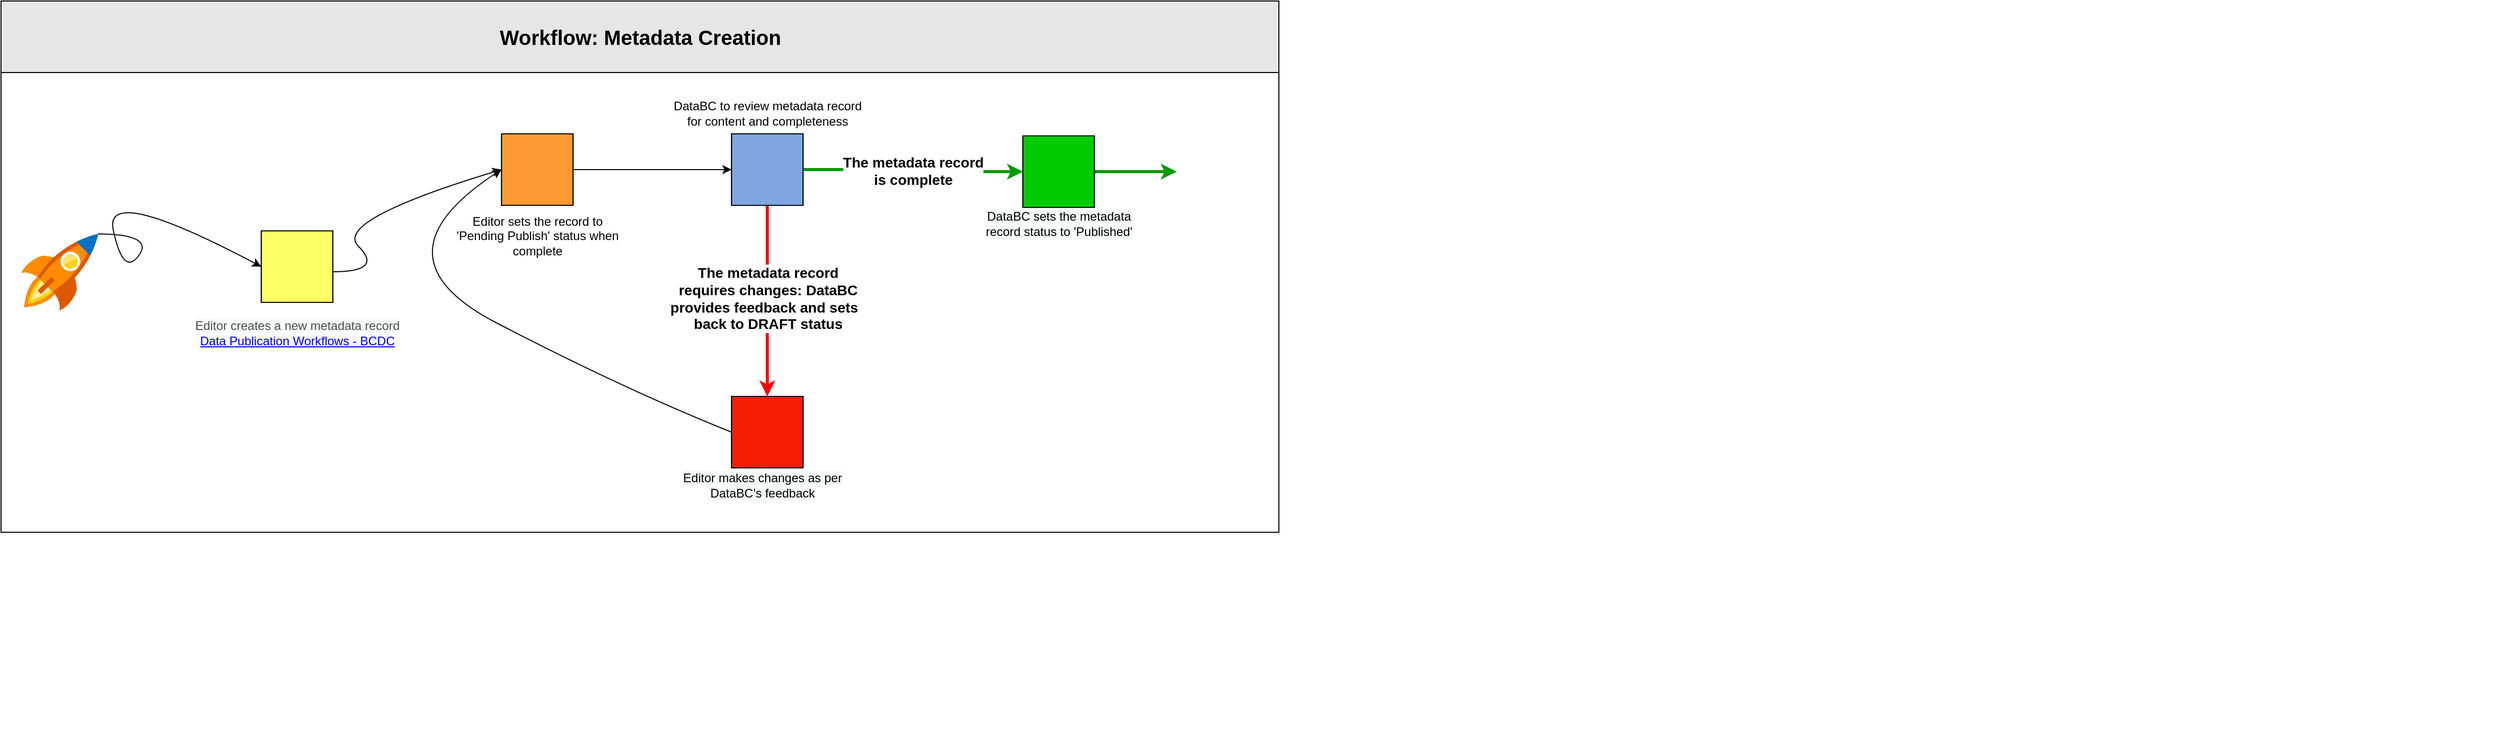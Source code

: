 <mxfile version="13.8.0" type="github">
  <diagram name="Page-1" id="74e2e168-ea6b-b213-b513-2b3c1d86103e">
    <mxGraphModel dx="3162" dy="1122" grid="1" gridSize="10" guides="1" tooltips="1" connect="1" arrows="1" fold="1" page="1" pageScale="1" pageWidth="1100" pageHeight="850" background="#ffffff" math="0" shadow="0">
      <root>
        <mxCell id="0" />
        <mxCell id="1" parent="0" />
        <mxCell id="77e6c97f196da883-1" value="Workflow: Metadata Creation" style="swimlane;html=1;childLayout=stackLayout;startSize=70;rounded=0;shadow=0;labelBackgroundColor=none;strokeWidth=1;fontFamily=Helvetica;fontSize=20;align=center;fillColor=#E6E6E6;" parent="1" vertex="1">
          <mxGeometry x="-1080" y="20" width="1250" height="520" as="geometry" />
        </mxCell>
        <mxCell id="77e6c97f196da883-2" value="" style="swimlane;html=1;startSize=0;whiteSpace=wrap;" parent="77e6c97f196da883-1" vertex="1">
          <mxGeometry y="70" width="1250" height="450" as="geometry" />
        </mxCell>
        <mxCell id="BV2q5p9ctBvcztRm7qWQ-21" style="edgeStyle=orthogonalEdgeStyle;rounded=0;orthogonalLoop=1;jettySize=auto;html=1;exitX=0.5;exitY=1;exitDx=0;exitDy=0;fontFamily=Helvetica;fontSize=13;fontStyle=1" parent="77e6c97f196da883-2" edge="1">
          <mxGeometry relative="1" as="geometry">
            <mxPoint x="2435" y="659.14" as="sourcePoint" />
            <mxPoint x="2435" y="659.14" as="targetPoint" />
          </mxGeometry>
        </mxCell>
        <mxCell id="BV2q5p9ctBvcztRm7qWQ-54" style="edgeStyle=orthogonalEdgeStyle;rounded=0;orthogonalLoop=1;jettySize=auto;html=1;exitX=1;exitY=0.5;exitDx=0;exitDy=0;entryX=0;entryY=0.5;entryDx=0;entryDy=0;strokeColor=#000000;strokeWidth=1;fontFamily=Helvetica;fontSize=12;" parent="77e6c97f196da883-2" source="yuCJJcEnIpWc-Spo3y3i-15" target="yuCJJcEnIpWc-Spo3y3i-16" edge="1">
          <mxGeometry relative="1" as="geometry">
            <mxPoint x="659.57" y="80" as="sourcePoint" />
          </mxGeometry>
        </mxCell>
        <mxCell id="BV2q5p9ctBvcztRm7qWQ-56" style="edgeStyle=orthogonalEdgeStyle;rounded=0;orthogonalLoop=1;jettySize=auto;html=1;exitX=0.5;exitY=1;exitDx=0;exitDy=0;strokeWidth=3;fontFamily=Helvetica;fontSize=12;strokeColor=#FF0000;" parent="77e6c97f196da883-2" source="yuCJJcEnIpWc-Spo3y3i-16" target="yuCJJcEnIpWc-Spo3y3i-18" edge="1">
          <mxGeometry relative="1" as="geometry">
            <Array as="points" />
            <mxPoint x="819.57" y="420" as="targetPoint" />
          </mxGeometry>
        </mxCell>
        <mxCell id="BV2q5p9ctBvcztRm7qWQ-60" value="&lt;b&gt;&lt;font style=&quot;font-size: 14px&quot;&gt;The metadata record &lt;br&gt;requires changes: DataBC &lt;br&gt;provides feedback and sets&amp;nbsp;&amp;nbsp;&lt;br&gt;back to DRAFT status&lt;/font&gt;&lt;/b&gt;" style="edgeLabel;html=1;align=center;verticalAlign=middle;resizable=0;points=[];fontSize=12;fontFamily=Helvetica;" parent="BV2q5p9ctBvcztRm7qWQ-56" vertex="1" connectable="0">
          <mxGeometry x="-0.322" y="-2" relative="1" as="geometry">
            <mxPoint x="2" y="27" as="offset" />
          </mxGeometry>
        </mxCell>
        <mxCell id="BV2q5p9ctBvcztRm7qWQ-67" value="" style="edgeStyle=orthogonalEdgeStyle;rounded=0;orthogonalLoop=1;jettySize=auto;html=1;exitX=1;exitY=0.5;exitDx=0;exitDy=0;entryX=0;entryY=0.5;entryDx=0;entryDy=0;strokeWidth=3;fontFamily=Helvetica;fontSize=14;strokeColor=#009900;" parent="77e6c97f196da883-2" source="yuCJJcEnIpWc-Spo3y3i-17" target="yuCJJcEnIpWc-Spo3y3i-24" edge="1">
          <mxGeometry relative="1" as="geometry">
            <Array as="points" />
          </mxGeometry>
        </mxCell>
        <mxCell id="yuCJJcEnIpWc-Spo3y3i-22" value="" style="curved=1;endArrow=classic;html=1;fontColor=#4D4D4D;entryX=0;entryY=0.5;entryDx=0;entryDy=0;" parent="77e6c97f196da883-2" target="yuCJJcEnIpWc-Spo3y3i-15" edge="1">
          <mxGeometry width="50" height="50" relative="1" as="geometry">
            <mxPoint x="324.57" y="195" as="sourcePoint" />
            <mxPoint x="374.57" y="145" as="targetPoint" />
            <Array as="points">
              <mxPoint x="374.57" y="195" />
              <mxPoint x="324.57" y="145" />
            </Array>
          </mxGeometry>
        </mxCell>
        <mxCell id="yuCJJcEnIpWc-Spo3y3i-28" value="" style="curved=1;endArrow=classic;html=1;fontColor=#4D4D4D;exitX=0;exitY=0.5;exitDx=0;exitDy=0;entryX=0;entryY=0.5;entryDx=0;entryDy=0;" parent="77e6c97f196da883-2" source="yuCJJcEnIpWc-Spo3y3i-18" target="yuCJJcEnIpWc-Spo3y3i-15" edge="1">
          <mxGeometry width="50" height="50" relative="1" as="geometry">
            <mxPoint x="559.57" y="310" as="sourcePoint" />
            <mxPoint x="609.57" y="260" as="targetPoint" />
            <Array as="points">
              <mxPoint x="609.57" y="310" />
              <mxPoint x="359.57" y="180" />
            </Array>
          </mxGeometry>
        </mxCell>
        <mxCell id="yuCJJcEnIpWc-Spo3y3i-26" value="&lt;b&gt;The metadata record &lt;br&gt;is complete&lt;/b&gt;" style="edgeStyle=orthogonalEdgeStyle;rounded=0;orthogonalLoop=1;jettySize=auto;html=1;exitX=1;exitY=0.5;exitDx=0;exitDy=0;entryX=0;entryY=0.5;entryDx=0;entryDy=0;strokeWidth=3;fontFamily=Helvetica;fontSize=14;strokeColor=#009900;" parent="77e6c97f196da883-2" source="yuCJJcEnIpWc-Spo3y3i-16" target="yuCJJcEnIpWc-Spo3y3i-17" edge="1">
          <mxGeometry relative="1" as="geometry">
            <mxPoint x="-255.43" y="205" as="sourcePoint" />
            <mxPoint x="289.57" y="249" as="targetPoint" />
          </mxGeometry>
        </mxCell>
        <mxCell id="yuCJJcEnIpWc-Spo3y3i-11" value="" style="curved=1;endArrow=classic;html=1;fontColor=#4D4D4D;entryX=0;entryY=0.5;entryDx=0;entryDy=0;exitX=1;exitY=0;exitDx=0;exitDy=0;exitPerimeter=0;" parent="77e6c97f196da883-2" source="yuCJJcEnIpWc-Spo3y3i-1" target="yuCJJcEnIpWc-Spo3y3i-14" edge="1">
          <mxGeometry width="50" height="50" relative="1" as="geometry">
            <mxPoint x="100.0" y="158.22" as="sourcePoint" />
            <mxPoint x="150.0" y="108.22" as="targetPoint" />
            <Array as="points">
              <mxPoint x="150.0" y="158.22" />
              <mxPoint x="119.57" y="200" />
              <mxPoint x="100.0" y="108.22" />
            </Array>
          </mxGeometry>
        </mxCell>
        <mxCell id="yuCJJcEnIpWc-Spo3y3i-1" value="" style="aspect=fixed;html=1;points=[];align=center;image;fontSize=12;image=img/lib/mscae/Quick_Start_Center.svg;" parent="77e6c97f196da883-2" vertex="1">
          <mxGeometry x="20" y="158" width="75" height="75" as="geometry" />
        </mxCell>
        <mxCell id="yuCJJcEnIpWc-Spo3y3i-35" value="" style="group" parent="77e6c97f196da883-2" vertex="1" connectable="0">
          <mxGeometry x="954.57" y="62" width="160" height="96" as="geometry" />
        </mxCell>
        <mxCell id="yuCJJcEnIpWc-Spo3y3i-17" value="" style="shape=image;html=1;verticalAlign=top;verticalLabelPosition=bottom;labelBackgroundColor=#ffffff;imageAspect=0;aspect=fixed;image=https://cdn0.iconfinder.com/data/icons/customicondesignoffice5/128/catalog.png;fillColor=#00994D;fontColor=#4D4D4D;imageBorder=#000000;imageBackground=#00CC00;perimeterSpacing=0;" parent="yuCJJcEnIpWc-Spo3y3i-35" vertex="1">
          <mxGeometry x="45" width="70" height="70" as="geometry" />
        </mxCell>
        <mxCell id="yuCJJcEnIpWc-Spo3y3i-25" value="&#xa;&#xa;&lt;span style=&quot;color: rgb(0, 0, 0); font-family: helvetica; font-size: 12px; font-style: normal; font-weight: 400; letter-spacing: normal; text-align: center; text-indent: 0px; text-transform: none; word-spacing: 0px; background-color: rgb(248, 249, 250); display: inline; float: none;&quot;&gt;DataBC sets the metadata record status to &#39;Published&#39;&lt;/span&gt;&#xa;&#xa;" style="text;html=1;strokeColor=none;fillColor=none;align=center;verticalAlign=middle;whiteSpace=wrap;rounded=0;fontColor=#4D4D4D;" parent="yuCJJcEnIpWc-Spo3y3i-35" vertex="1">
          <mxGeometry y="76" width="160" height="20" as="geometry" />
        </mxCell>
        <mxCell id="yuCJJcEnIpWc-Spo3y3i-34" value="" style="group" parent="77e6c97f196da883-2" vertex="1" connectable="0">
          <mxGeometry x="644.57" y="317" width="200" height="97" as="geometry" />
        </mxCell>
        <mxCell id="yuCJJcEnIpWc-Spo3y3i-18" value="" style="shape=image;html=1;verticalAlign=top;verticalLabelPosition=bottom;labelBackgroundColor=#ffffff;imageAspect=0;aspect=fixed;image=https://cdn0.iconfinder.com/data/icons/customicondesignoffice5/128/catalog.png;fillColor=#00994D;fontColor=#4D4D4D;imageBorder=#000000;perimeterSpacing=0;imageBackground=#F51D05;" parent="yuCJJcEnIpWc-Spo3y3i-34" vertex="1">
          <mxGeometry x="70" width="70" height="70" as="geometry" />
        </mxCell>
        <mxCell id="yuCJJcEnIpWc-Spo3y3i-27" value="&#xa;&#xa;&lt;span style=&quot;color: rgb(0, 0, 0); font-family: helvetica; font-size: 12px; font-style: normal; font-weight: 400; letter-spacing: normal; text-align: center; text-indent: 0px; text-transform: none; word-spacing: 0px; background-color: rgb(248, 249, 250); display: inline; float: none;&quot;&gt;Editor makes changes as per DataBC&#39;s feedback&lt;/span&gt;&#xa;&#xa;" style="text;html=1;strokeColor=none;fillColor=none;align=center;verticalAlign=middle;whiteSpace=wrap;rounded=0;fontColor=#4D4D4D;" parent="yuCJJcEnIpWc-Spo3y3i-34" vertex="1">
          <mxGeometry y="77" width="200" height="20" as="geometry" />
        </mxCell>
        <mxCell id="yuCJJcEnIpWc-Spo3y3i-33" value="" style="group" parent="77e6c97f196da883-2" vertex="1" connectable="0">
          <mxGeometry x="654.57" y="30" width="190" height="100" as="geometry" />
        </mxCell>
        <mxCell id="yuCJJcEnIpWc-Spo3y3i-16" value="" style="shape=image;html=1;verticalAlign=top;verticalLabelPosition=bottom;labelBackgroundColor=#ffffff;imageAspect=0;aspect=fixed;image=https://cdn0.iconfinder.com/data/icons/customicondesignoffice5/128/catalog.png;fillColor=#00994D;fontColor=#4D4D4D;imageBorder=#000000;imageBackground=#7EA6E0;" parent="yuCJJcEnIpWc-Spo3y3i-33" vertex="1">
          <mxGeometry x="60" y="30" width="70" height="70" as="geometry" />
        </mxCell>
        <mxCell id="yuCJJcEnIpWc-Spo3y3i-23" value="&lt;span style=&quot;color: rgb(0 , 0 , 0)&quot;&gt;DataBC to review metadata record for content and completeness&lt;/span&gt;" style="text;html=1;strokeColor=none;fillColor=none;align=center;verticalAlign=middle;whiteSpace=wrap;rounded=0;fontColor=#4D4D4D;" parent="yuCJJcEnIpWc-Spo3y3i-33" vertex="1">
          <mxGeometry width="190" height="20" as="geometry" />
        </mxCell>
        <mxCell id="yuCJJcEnIpWc-Spo3y3i-32" value="" style="group" parent="77e6c97f196da883-2" vertex="1" connectable="0">
          <mxGeometry x="439.57" y="60" width="170" height="110" as="geometry" />
        </mxCell>
        <mxCell id="yuCJJcEnIpWc-Spo3y3i-15" value="" style="shape=image;html=1;verticalAlign=top;verticalLabelPosition=bottom;labelBackgroundColor=#ffffff;imageAspect=0;aspect=fixed;image=https://cdn0.iconfinder.com/data/icons/customicondesignoffice5/128/catalog.png;fillColor=#00994D;fontColor=#4D4D4D;imageBorder=#000000;imageBackground=#FF9933;" parent="yuCJJcEnIpWc-Spo3y3i-32" vertex="1">
          <mxGeometry x="50" width="70" height="70" as="geometry" />
        </mxCell>
        <mxCell id="yuCJJcEnIpWc-Spo3y3i-21" value="&lt;span style=&quot;color: rgb(0 , 0 , 0)&quot;&gt;Editor sets the record to &#39;Pending Publish&#39; status when complete&lt;/span&gt;" style="text;html=1;strokeColor=none;fillColor=none;align=center;verticalAlign=middle;whiteSpace=wrap;rounded=0;fontColor=#4D4D4D;" parent="yuCJJcEnIpWc-Spo3y3i-32" vertex="1">
          <mxGeometry y="90" width="170" height="20" as="geometry" />
        </mxCell>
        <mxCell id="yuCJJcEnIpWc-Spo3y3i-30" value="" style="group" parent="77e6c97f196da883-2" vertex="1" connectable="0">
          <mxGeometry x="159.57" y="155" width="260" height="110.43" as="geometry" />
        </mxCell>
        <mxCell id="yuCJJcEnIpWc-Spo3y3i-14" value="" style="shape=image;html=1;verticalAlign=top;verticalLabelPosition=bottom;labelBackgroundColor=#ffffff;imageAspect=0;aspect=fixed;image=https://cdn0.iconfinder.com/data/icons/customicondesignoffice5/128/catalog.png;fillColor=#00994D;fontColor=#4D4D4D;imageBackground=#FFFF66;imageBorder=#000000;" parent="yuCJJcEnIpWc-Spo3y3i-30" vertex="1">
          <mxGeometry x="95" width="70" height="70" as="geometry" />
        </mxCell>
        <mxCell id="yuCJJcEnIpWc-Spo3y3i-6" value="&#xa;&#xa;&lt;span style=&quot;font-family: helvetica; font-size: 12px; font-style: normal; font-weight: 400; letter-spacing: normal; text-align: center; text-indent: 0px; text-transform: none; word-spacing: 0px; background-color: rgb(248, 249, 250); display: inline; float: none;&quot;&gt;Editor creates a new metadata record&lt;/span&gt;&lt;br style=&quot;font-family: helvetica; font-size: 12px; font-style: normal; font-weight: 400; letter-spacing: normal; text-align: center; text-indent: 0px; text-transform: none; word-spacing: 0px; background-color: rgb(248, 249, 250); padding: 0px; margin: 0px;&quot;&gt;&lt;a href=&quot;https://bcgov.github.io/data-publication/pages/data_publication_workflows_bcdc.html&quot; style=&quot;font-family: helvetica; font-size: 12px; font-style: normal; font-weight: 400; letter-spacing: normal; text-align: center; text-indent: 0px; text-transform: none; word-spacing: 0px; background-color: rgb(248, 249, 250);&quot;&gt;Data Publication Workflows - BCDC&lt;/a&gt;&#xa;&#xa;" style="text;html=1;strokeColor=none;fillColor=none;align=center;verticalAlign=middle;whiteSpace=wrap;rounded=0;fontColor=#4D4D4D;" parent="yuCJJcEnIpWc-Spo3y3i-30" vertex="1">
          <mxGeometry y="90.43" width="260" height="20" as="geometry" />
        </mxCell>
        <mxCell id="yuCJJcEnIpWc-Spo3y3i-24" value="" style="shape=image;html=1;verticalAlign=top;verticalLabelPosition=bottom;labelBackgroundColor=#ffffff;imageAspect=0;aspect=fixed;image=https://cdn2.iconfinder.com/data/icons/greenline/512/check-128.png;fillColor=#00994D;fontColor=#4D4D4D;" parent="77e6c97f196da883-2" vertex="1">
          <mxGeometry x="1150" y="58" width="78" height="78" as="geometry" />
        </mxCell>
      </root>
    </mxGraphModel>
  </diagram>
</mxfile>
